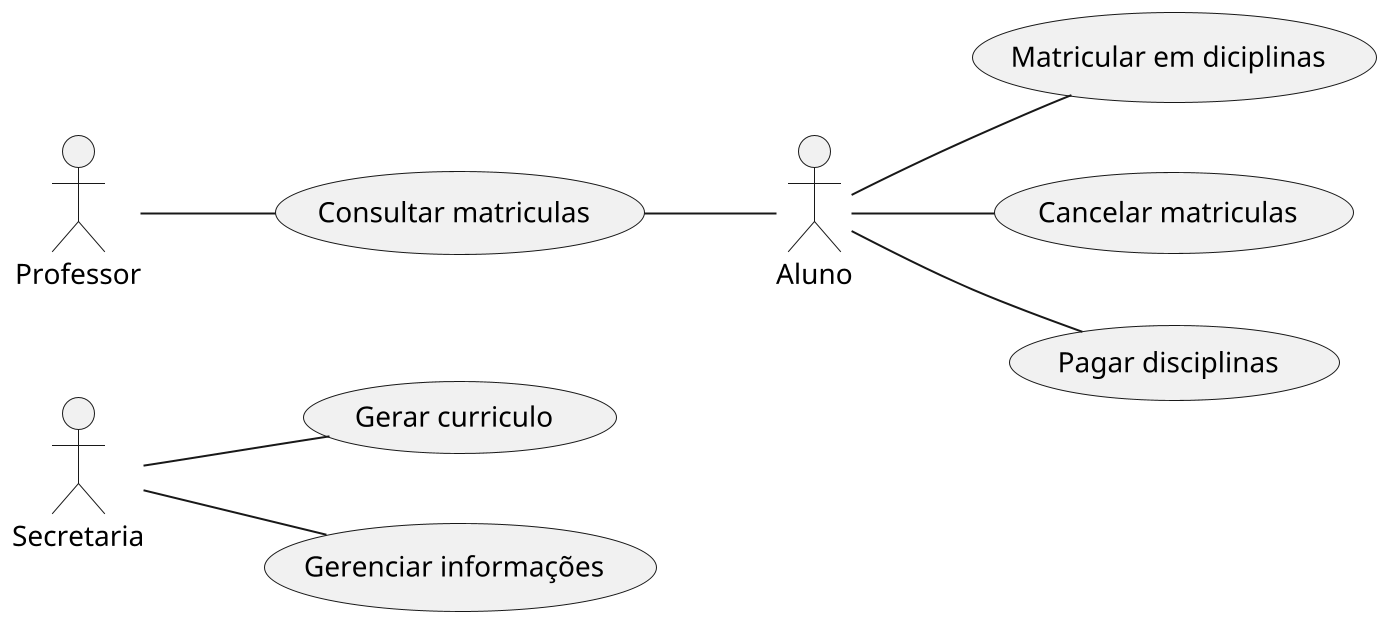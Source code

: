 @startuml Diagrama Universidade
scale 2
left to right direction 
actor Secretaria
actor Professor
actor Aluno

Secretaria -- (Gerar curriculo)
Secretaria -- (Gerenciar informações)

Aluno -- (Matricular em diciplinas)
Aluno -- (Cancelar matriculas)
Aluno -- (Pagar disciplinas)

Professor -- (Consultar matriculas)
(Consultar matriculas) -- Aluno

@enduml